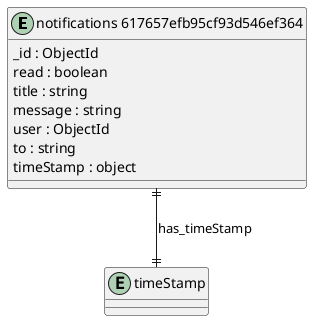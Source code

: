 @startuml notifications_617657efb95cf93d546ef364_Diagram

entity "notifications 617657efb95cf93d546ef364" as notifications_617657efb95cf93d546ef364 {
  _id : ObjectId
  read : boolean
  title : string
  message : string
  user : ObjectId
  to : string
  timeStamp : object
}

entity "timeStamp" as timeStamp {
}

' // Relationships
notifications_617657efb95cf93d546ef364 ||--|| timeStamp : has_timeStamp
@enduml
